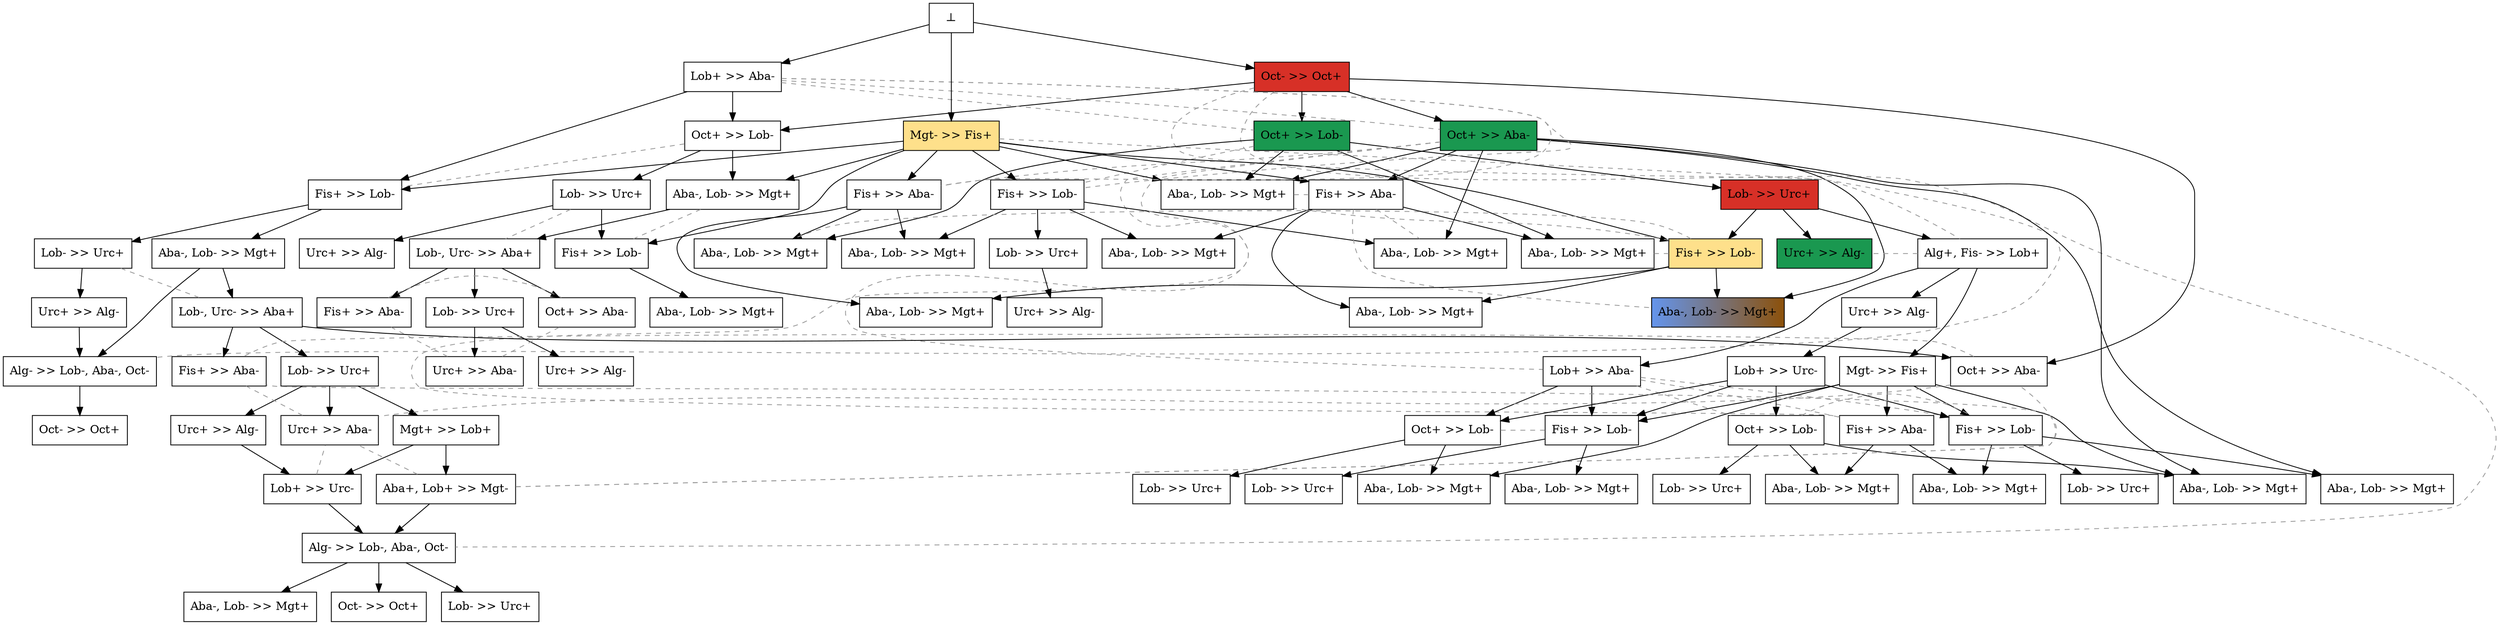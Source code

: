 digraph test {
  e2 -> e4;
  e2 -> e5;
  e3 -> e6;
  e3 -> e7;
  e1 -> e8;
  e2 -> e8;
  e4 -> e9;
  e1 -> e10;
  e3 -> e10;
  e6 -> e11;
  e9 -> e12;
  e9 -> e13;
  e11 -> e14;
  e8 -> e15;
  e10 -> e18;
  e10 -> e19;
  e3 -> e20;
  e5 -> e20;
  e12 -> e21;
  e12 -> e22;
  e12 -> e24;
  e15 -> e26;
  e18 -> e27;
  e3 -> e29;
  e8 -> e29;
  e3 -> e30;
  e9 -> e30;
  e19 -> e31;
  e21 -> e34;
  e24 -> e36;
  e29 -> e40;
  e3 -> e41;
  e15 -> e41;
  e31 -> e44;
  e34 -> e48;
  e44 -> e55;
  e19 -> e56;
  e27 -> e56;
  e40 -> e59;
  e44 -> e62;
  e22 -> e65;
  e34 -> e65;
  e24 -> e67;
  e34 -> e67;
  e59 -> e76;
  e56 -> e80;
  e62 -> e84;
  e22 -> e88;
  e24 -> e88;
  e34 -> e88;
  e55 -> e93;
  e62 -> e93;
  e84 -> e104;
  e93 -> e104;
  e104 -> e167;
  e104 -> e171;
  e104 -> e172;
  e36 -> e291;
  e67 -> e291;
  e5 -> e294;
  e67 -> e294;
  e88 -> e296;
  e88 -> e298;
  e36 -> e300;
  e48 -> e300;
  e5 -> e302;
  e24 -> e302;
  e48 -> e302;
  e24 -> e303;
  e65 -> e303;
  e67 -> e410;
  e65 -> e421;
  e20 -> e435;
  e30 -> e435;
  e59 -> e444;
  e48 -> e501;
  e2 -> e519;
  e31 -> e519;
  e44 -> e524;
  e7 -> e527;
  e30 -> e527;
  e5 -> e531;
  e30 -> e531;
  e41 -> e539;
  e40 -> e543;
  e40 -> e546;
  e6 -> e586;
  e20 -> e586;
  e31 -> e595;
  e4 -> e604;
  e20 -> e604;
  e5 -> e649;
  e6 -> e649;
  e4 -> e661;
  e7 -> e661;
  e3 -> e667;
  e4 -> e667;
  e5 -> e667;
  e6 -> e686;
  e7 -> e686;
  e0 -> e1;
  e0 -> e2;
  e0 -> e3;

//conflicts
  e1 -> e4 [arrowhead=none color=gray60 style=dashed constraint=false];
  e1 -> e5 [arrowhead=none color=gray60 style=dashed constraint=false];
  e1 -> e6 [arrowhead=none color=gray60 style=dashed constraint=false];
  e1 -> e7 [arrowhead=none color=gray60 style=dashed constraint=false];
  e2 -> e56 [arrowhead=none color=gray60 style=dashed constraint=false];
  e2 -> e104 [arrowhead=none color=gray60 style=dashed constraint=false];
  e3 -> e12 [arrowhead=none color=gray60 style=dashed constraint=false];
  e4 -> e6 [arrowhead=none color=gray60 style=dashed constraint=false];
  e5 -> e7 [arrowhead=none color=gray60 style=dashed constraint=false];
  e5 -> e22 [arrowhead=none color=gray60 style=dashed constraint=false];
  e5 -> e36 [arrowhead=none color=gray60 style=dashed constraint=false];
  e8 -> e10 [arrowhead=none color=gray60 style=dashed constraint=false];
  e12 -> e13 [arrowhead=none color=gray60 style=dashed constraint=false];
  e15 -> e40 [arrowhead=none color=gray60 style=dashed constraint=false];
  e18 -> e31 [arrowhead=none color=gray60 style=dashed constraint=false];
  e20 -> e531 [arrowhead=none color=gray60 style=dashed constraint=false];
  e20 -> e649 [arrowhead=none color=gray60 style=dashed constraint=false];
  e20 -> e667 [arrowhead=none color=gray60 style=dashed constraint=false];
  e22 -> e36 [arrowhead=none color=gray60 style=dashed constraint=false];
  e22 -> e48 [arrowhead=none color=gray60 style=dashed constraint=false];
  e22 -> e67 [arrowhead=none color=gray60 style=dashed constraint=false];
  e29 -> e41 [arrowhead=none color=gray60 style=dashed constraint=false];
  e30 -> e604 [arrowhead=none color=gray60 style=dashed constraint=false];
  e30 -> e661 [arrowhead=none color=gray60 style=dashed constraint=false];
  e30 -> e667 [arrowhead=none color=gray60 style=dashed constraint=false];
  e48 -> e67 [arrowhead=none color=gray60 style=dashed constraint=false];
  e65 -> e88 [arrowhead=none color=gray60 style=dashed constraint=false];
  e84 -> e519 [arrowhead=none color=gray60 style=dashed constraint=false];
  e84 -> e524 [arrowhead=none color=gray60 style=dashed constraint=false];
  e84 -> e595 [arrowhead=none color=gray60 style=dashed constraint=false];
  e93 -> e524 [arrowhead=none color=gray60 style=dashed constraint=false];
  e444 -> e543 [arrowhead=none color=gray60 style=dashed constraint=false];
  e444 -> e546 [arrowhead=none color=gray60 style=dashed constraint=false];
  e519 -> e524 [arrowhead=none color=gray60 style=dashed constraint=false];
  e519 -> e595 [arrowhead=none color=gray60 style=dashed constraint=false];
  e524 -> e595 [arrowhead=none color=gray60 style=dashed constraint=false];
  e543 -> e546 [arrowhead=none color=gray60 style=dashed constraint=false];

  e1 [color="black" fillcolor="white:white" label="Lob+ >> Aba-" shape=box style=filled];
  e2 [color="black" fillcolor="#d73027:#d73027" label="Oct- >> Oct+" shape=box style=filled];
  e3 [color="black" fillcolor="#fee08b:#fee08b" label="Mgt- >> Fis+" shape=box style=filled];
  e4 [color="black" fillcolor="#1a9850:#1a9850" label="Oct+ >> Lob-" shape=box style=filled];
  e5 [color="black" fillcolor="#1a9850:#1a9850" label="Oct+ >> Aba-" shape=box style=filled];
  e6 [color="black" fillcolor="white:white" label="Fis+ >> Lob-" shape=box style=filled];
  e7 [color="black" fillcolor="white:white" label="Fis+ >> Aba-" shape=box style=filled];
  e8 [color="black" fillcolor="white:white" label="Oct+ >> Lob-" shape=box style=filled];
  e9 [color="black" fillcolor="#d73027:#d73027" label="Lob- >> Urc+" shape=box style=filled];
  e10 [color="black" fillcolor="white:white" label="Fis+ >> Lob-" shape=box style=filled];
  e11 [color="black" fillcolor="white:white" label="Lob- >> Urc+" shape=box style=filled];
  e12 [color="black" fillcolor="white:white" label="Alg+, Fis- >> Lob+" shape=box style=filled];
  e13 [color="black" fillcolor="#1a9850:#1a9850" label="Urc+ >> Alg-" shape=box style=filled];
  e14 [color="black" fillcolor="white:white" label="Urc+ >> Alg-" shape=box style=filled];
  e15 [color="black" fillcolor="white:white" label="Lob- >> Urc+" shape=box style=filled];
  e18 [color="black" fillcolor="white:white" label="Lob- >> Urc+" shape=box style=filled];
  e19 [color="black" fillcolor="white:white" label="Aba-, Lob- >> Mgt+" shape=box style=filled];
  e20 [color="black" fillcolor="white:white" label="Fis+ >> Aba-" shape=box style=filled];
  e21 [color="black" fillcolor="white:white" label="Urc+ >> Alg-" shape=box style=filled];
  e22 [color="black" fillcolor="white:white" label="Lob+ >> Aba-" shape=box style=filled];
  e24 [color="black" fillcolor="white:white" label="Mgt- >> Fis+" shape=box style=filled];
  e26 [color="black" fillcolor="white:white" label="Urc+ >> Alg-" shape=box style=filled];
  e27 [color="black" fillcolor="white:white" label="Urc+ >> Alg-" shape=box style=filled];
  e29 [color="black" fillcolor="white:white" label="Aba-, Lob- >> Mgt+" shape=box style=filled];
  e30 [color="black" fillcolor="#fee08b:#fee08b" label="Fis+ >> Lob-" shape=box style=filled];
  e31 [color="black" fillcolor="white:white" label="Lob-, Urc- >> Aba+" shape=box style=filled];
  e34 [color="black" fillcolor="white:white" label="Lob+ >> Urc-" shape=box style=filled];
  e36 [color="black" fillcolor="white:white" label="Fis+ >> Aba-" shape=box style=filled];
  e40 [color="black" fillcolor="white:white" label="Lob-, Urc- >> Aba+" shape=box style=filled];
  e41 [color="black" fillcolor="white:white" label="Fis+ >> Lob-" shape=box style=filled];
  e44 [color="black" fillcolor="white:white" label="Lob- >> Urc+" shape=box style=filled];
  e48 [color="black" fillcolor="white:white" label="Oct+ >> Lob-" shape=box style=filled];
  e55 [color="black" fillcolor="white:white" label="Urc+ >> Alg-" shape=box style=filled];
  e56 [color="black" fillcolor="white:white" label="Alg- >> Lob-, Aba-, Oct-" shape=box style=filled];
  e59 [color="black" fillcolor="white:white" label="Lob- >> Urc+" shape=box style=filled];
  e62 [color="black" fillcolor="white:white" label="Mgt+ >> Lob+" shape=box style=filled];
  e65 [color="black" fillcolor="white:white" label="Oct+ >> Lob-" shape=box style=filled];
  e67 [color="black" fillcolor="white:white" label="Fis+ >> Lob-" shape=box style=filled];
  e76 [color="black" fillcolor="white:white" label="Urc+ >> Alg-" shape=box style=filled];
  e80 [color="black" fillcolor="white:white" label="Oct- >> Oct+" shape=box style=filled];
  e84 [color="black" fillcolor="white:white" label="Aba+, Lob+ >> Mgt-" shape=box style=filled];
  e88 [color="black" fillcolor="white:white" label="Fis+ >> Lob-" shape=box style=filled];
  e93 [color="black" fillcolor="white:white" label="Lob+ >> Urc-" shape=box style=filled];
  e104 [color="black" fillcolor="white:white" label="Alg- >> Lob-, Aba-, Oct-" shape=box style=filled];
  e167 [color="black" fillcolor="white:white" label="Aba-, Lob- >> Mgt+" shape=box style=filled];
  e171 [color="black" fillcolor="white:white" label="Oct- >> Oct+" shape=box style=filled];
  e172 [color="black" fillcolor="white:white" label="Lob- >> Urc+" shape=box style=filled];
  e291 [color="black" fillcolor="white:white" label="Aba-, Lob- >> Mgt+" shape=box style=filled];
  e294 [color="black" fillcolor="white:white" label="Aba-, Lob- >> Mgt+" shape=box style=filled];
  e296 [color="black" fillcolor="white:white" label="Aba-, Lob- >> Mgt+" shape=box style=filled];
  e298 [color="black" fillcolor="white:white" label="Lob- >> Urc+" shape=box style=filled];
  e300 [color="black" fillcolor="white:white" label="Aba-, Lob- >> Mgt+" shape=box style=filled];
  e302 [color="black" fillcolor="white:white" label="Aba-, Lob- >> Mgt+" shape=box style=filled];
  e303 [color="black" fillcolor="white:white" label="Aba-, Lob- >> Mgt+" shape=box style=filled];
  e410 [color="black" fillcolor="white:white" label="Lob- >> Urc+" shape=box style=filled];
  e421 [color="black" fillcolor="white:white" label="Lob- >> Urc+" shape=box style=filled];
  e435 [color="black" fillcolor="white:white" label="Aba-, Lob- >> Mgt+" shape=box style=filled];
  e444 [color="black" fillcolor="white:white" label="Urc+ >> Aba-" shape=box style=filled];
  e501 [color="black" fillcolor="white:white" label="Lob- >> Urc+" shape=box style=filled];
  e519 [color="black" fillcolor="white:white" label="Oct+ >> Aba-" shape=box style=filled];
  e524 [color="black" fillcolor="white:white" label="Urc+ >> Aba-" shape=box style=filled];
  e527 [color="black" fillcolor="white:white" label="Aba-, Lob- >> Mgt+" shape=box style=filled];
  e531 [color="black" fillcolor="cornflowerblue:#8c510a" label="Aba-, Lob- >> Mgt+" shape=box style=filled];
  e539 [color="black" fillcolor="white:white" label="Aba-, Lob- >> Mgt+" shape=box style=filled];
  e543 [color="black" fillcolor="white:white" label="Fis+ >> Aba-" shape=box style=filled];
  e546 [color="black" fillcolor="white:white" label="Oct+ >> Aba-" shape=box style=filled];
  e586 [color="black" fillcolor="white:white" label="Aba-, Lob- >> Mgt+" shape=box style=filled];
  e595 [color="black" fillcolor="white:white" label="Fis+ >> Aba-" shape=box style=filled];
  e604 [color="black" fillcolor="white:white" label="Aba-, Lob- >> Mgt+" shape=box style=filled];
  e649 [color="black" fillcolor="white:white" label="Aba-, Lob- >> Mgt+" shape=box style=filled];
  e661 [color="black" fillcolor="white:white" label="Aba-, Lob- >> Mgt+" shape=box style=filled];
  e667 [color="black" fillcolor="white:white" label="Aba-, Lob- >> Mgt+" shape=box style=filled];
  e686 [color="black" fillcolor="white:white" label="Aba-, Lob- >> Mgt+" shape=box style=filled];
  e0 [fillcolor="white" label="⊥" shape=box style=filled];
}

